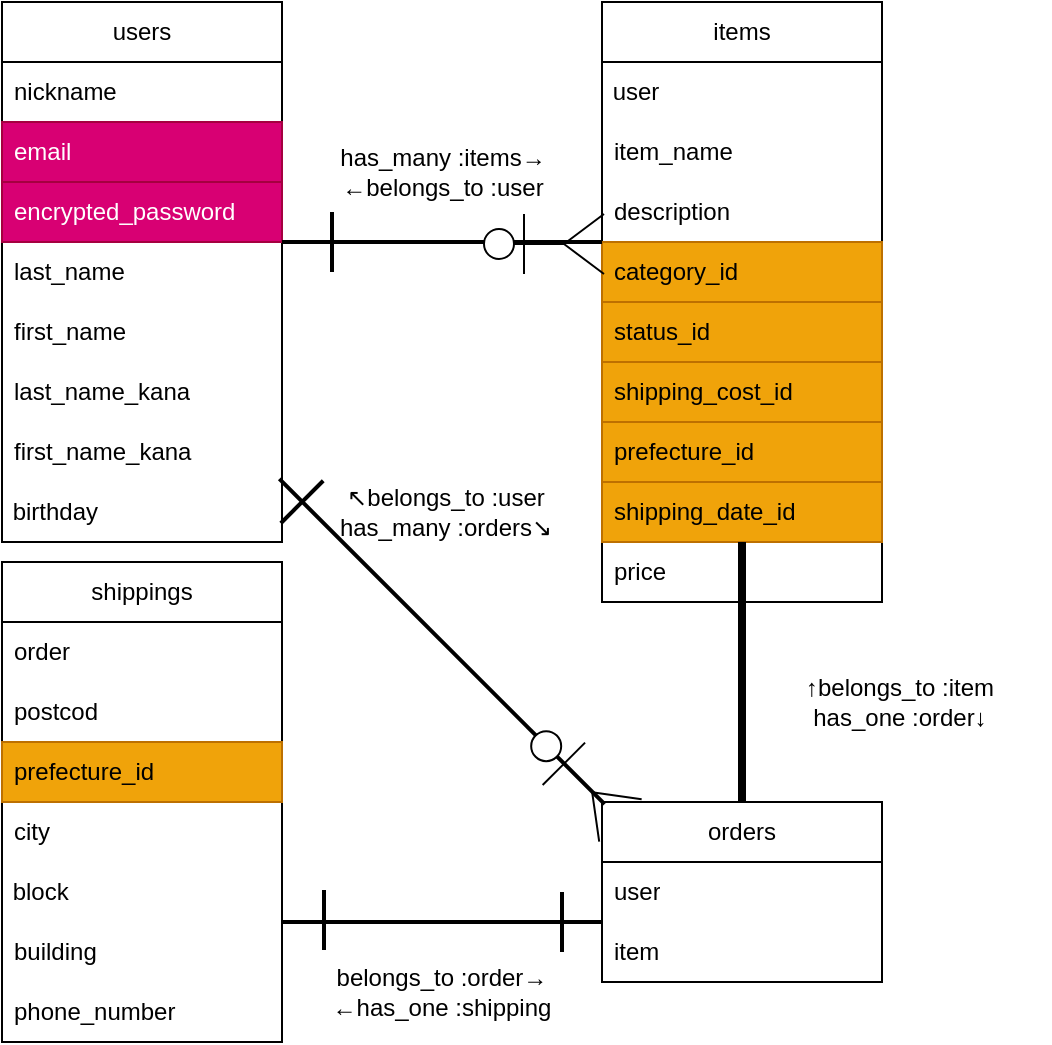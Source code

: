 <mxfile>
    <diagram id="M3qfZOXHSE7khztgLQea" name="ページ1">
        <mxGraphModel dx="811" dy="543" grid="1" gridSize="10" guides="1" tooltips="1" connect="1" arrows="1" fold="1" page="1" pageScale="1" pageWidth="827" pageHeight="1169" math="0" shadow="0">
            <root>
                <mxCell id="0"/>
                <mxCell id="1" parent="0"/>
                <mxCell id="12" value="users" style="swimlane;fontStyle=0;childLayout=stackLayout;horizontal=1;startSize=30;horizontalStack=0;resizeParent=1;resizeParentMax=0;resizeLast=0;collapsible=1;marginBottom=0;whiteSpace=wrap;html=1;" parent="1" vertex="1">
                    <mxGeometry x="40" y="40" width="140" height="270" as="geometry"/>
                </mxCell>
                <mxCell id="13" value="nickname" style="text;strokeColor=none;fillColor=none;align=left;verticalAlign=middle;spacingLeft=4;spacingRight=4;overflow=hidden;points=[[0,0.5],[1,0.5]];portConstraint=eastwest;rotatable=0;whiteSpace=wrap;html=1;" parent="12" vertex="1">
                    <mxGeometry y="30" width="140" height="30" as="geometry"/>
                </mxCell>
                <mxCell id="14" value="email" style="text;strokeColor=#A50040;fillColor=#d80073;align=left;verticalAlign=middle;spacingLeft=4;spacingRight=4;overflow=hidden;points=[[0,0.5],[1,0.5]];portConstraint=eastwest;rotatable=0;whiteSpace=wrap;html=1;fontColor=#ffffff;" parent="12" vertex="1">
                    <mxGeometry y="60" width="140" height="30" as="geometry"/>
                </mxCell>
                <mxCell id="17" value="encrypted_password" style="text;strokeColor=#A50040;fillColor=#d80073;align=left;verticalAlign=middle;spacingLeft=4;spacingRight=4;overflow=hidden;points=[[0,0.5],[1,0.5]];portConstraint=eastwest;rotatable=0;whiteSpace=wrap;html=1;fontColor=#ffffff;" parent="12" vertex="1">
                    <mxGeometry y="90" width="140" height="30" as="geometry"/>
                </mxCell>
                <mxCell id="18" value="last_name" style="text;strokeColor=none;fillColor=none;align=left;verticalAlign=middle;spacingLeft=4;spacingRight=4;overflow=hidden;points=[[0,0.5],[1,0.5]];portConstraint=eastwest;rotatable=0;whiteSpace=wrap;html=1;" parent="12" vertex="1">
                    <mxGeometry y="120" width="140" height="30" as="geometry"/>
                </mxCell>
                <mxCell id="15" value="first_name" style="text;strokeColor=none;fillColor=none;align=left;verticalAlign=middle;spacingLeft=4;spacingRight=4;overflow=hidden;points=[[0,0.5],[1,0.5]];portConstraint=eastwest;rotatable=0;whiteSpace=wrap;html=1;" parent="12" vertex="1">
                    <mxGeometry y="150" width="140" height="30" as="geometry"/>
                </mxCell>
                <mxCell id="23" value="last_name_kana" style="text;strokeColor=none;fillColor=none;align=left;verticalAlign=middle;spacingLeft=4;spacingRight=4;overflow=hidden;points=[[0,0.5],[1,0.5]];portConstraint=eastwest;rotatable=0;whiteSpace=wrap;html=1;" parent="12" vertex="1">
                    <mxGeometry y="180" width="140" height="30" as="geometry"/>
                </mxCell>
                <mxCell id="24" value="first_name_kana" style="text;strokeColor=none;fillColor=none;align=left;verticalAlign=middle;spacingLeft=4;spacingRight=4;overflow=hidden;points=[[0,0.5],[1,0.5]];portConstraint=eastwest;rotatable=0;whiteSpace=wrap;html=1;" parent="12" vertex="1">
                    <mxGeometry y="210" width="140" height="30" as="geometry"/>
                </mxCell>
                <mxCell id="100" value="&amp;nbsp;birthday" style="text;html=1;strokeColor=none;fillColor=none;align=left;verticalAlign=middle;whiteSpace=wrap;rounded=0;" vertex="1" parent="12">
                    <mxGeometry y="240" width="140" height="30" as="geometry"/>
                </mxCell>
                <mxCell id="25" value="shippings" style="swimlane;fontStyle=0;childLayout=stackLayout;horizontal=1;startSize=30;horizontalStack=0;resizeParent=1;resizeParentMax=0;resizeLast=0;collapsible=1;marginBottom=0;whiteSpace=wrap;html=1;" parent="1" vertex="1">
                    <mxGeometry x="40" y="320" width="140" height="240" as="geometry"/>
                </mxCell>
                <mxCell id="31" value="order" style="text;strokeColor=none;fillColor=none;align=left;verticalAlign=middle;spacingLeft=4;spacingRight=4;overflow=hidden;points=[[0,0.5],[1,0.5]];portConstraint=eastwest;rotatable=0;whiteSpace=wrap;html=1;" parent="25" vertex="1">
                    <mxGeometry y="30" width="140" height="30" as="geometry"/>
                </mxCell>
                <mxCell id="32" value="postcod" style="text;strokeColor=none;fillColor=none;align=left;verticalAlign=middle;spacingLeft=4;spacingRight=4;overflow=hidden;points=[[0,0.5],[1,0.5]];portConstraint=eastwest;rotatable=0;whiteSpace=wrap;html=1;" parent="25" vertex="1">
                    <mxGeometry y="60" width="140" height="30" as="geometry"/>
                </mxCell>
                <mxCell id="29" value="prefecture_id" style="text;strokeColor=#BD7000;fillColor=#f0a30a;align=left;verticalAlign=middle;spacingLeft=4;spacingRight=4;overflow=hidden;points=[[0,0.5],[1,0.5]];portConstraint=eastwest;rotatable=0;whiteSpace=wrap;html=1;fontColor=#000000;" parent="25" vertex="1">
                    <mxGeometry y="90" width="140" height="30" as="geometry"/>
                </mxCell>
                <mxCell id="28" value="city" style="text;strokeColor=none;fillColor=none;align=left;verticalAlign=middle;spacingLeft=4;spacingRight=4;overflow=hidden;points=[[0,0.5],[1,0.5]];portConstraint=eastwest;rotatable=0;whiteSpace=wrap;html=1;" parent="25" vertex="1">
                    <mxGeometry y="120" width="140" height="30" as="geometry"/>
                </mxCell>
                <mxCell id="101" value="&amp;nbsp;block&amp;nbsp;" style="text;html=1;strokeColor=none;fillColor=none;align=left;verticalAlign=middle;whiteSpace=wrap;rounded=0;" vertex="1" parent="25">
                    <mxGeometry y="150" width="140" height="30" as="geometry"/>
                </mxCell>
                <mxCell id="33" value="building" style="text;strokeColor=none;fillColor=none;align=left;verticalAlign=middle;spacingLeft=4;spacingRight=4;overflow=hidden;points=[[0,0.5],[1,0.5]];portConstraint=eastwest;rotatable=0;whiteSpace=wrap;html=1;" parent="25" vertex="1">
                    <mxGeometry y="180" width="140" height="30" as="geometry"/>
                </mxCell>
                <mxCell id="34" value="phone_number" style="text;strokeColor=none;fillColor=none;align=left;verticalAlign=middle;spacingLeft=4;spacingRight=4;overflow=hidden;points=[[0,0.5],[1,0.5]];portConstraint=eastwest;rotatable=0;whiteSpace=wrap;html=1;" parent="25" vertex="1">
                    <mxGeometry y="210" width="140" height="30" as="geometry"/>
                </mxCell>
                <mxCell id="36" value="items" style="swimlane;fontStyle=0;childLayout=stackLayout;horizontal=1;startSize=30;horizontalStack=0;resizeParent=1;resizeParentMax=0;resizeLast=0;collapsible=1;marginBottom=0;whiteSpace=wrap;html=1;" parent="1" vertex="1">
                    <mxGeometry x="340" y="40" width="140" height="300" as="geometry"/>
                </mxCell>
                <mxCell id="106" value="&amp;nbsp;user" style="text;html=1;strokeColor=none;fillColor=none;align=left;verticalAlign=middle;whiteSpace=wrap;rounded=0;" vertex="1" parent="36">
                    <mxGeometry y="30" width="140" height="30" as="geometry"/>
                </mxCell>
                <mxCell id="43" value="item_name" style="text;strokeColor=none;fillColor=none;align=left;verticalAlign=middle;spacingLeft=4;spacingRight=4;overflow=hidden;points=[[0,0.5],[1,0.5]];portConstraint=eastwest;rotatable=0;whiteSpace=wrap;html=1;" parent="36" vertex="1">
                    <mxGeometry y="60" width="140" height="30" as="geometry"/>
                </mxCell>
                <mxCell id="41" value="description" style="text;strokeColor=none;fillColor=none;align=left;verticalAlign=middle;spacingLeft=4;spacingRight=4;overflow=hidden;points=[[0,0.5],[1,0.5]];portConstraint=eastwest;rotatable=0;whiteSpace=wrap;html=1;" parent="36" vertex="1">
                    <mxGeometry y="90" width="140" height="30" as="geometry"/>
                </mxCell>
                <mxCell id="42" value="category_id" style="text;strokeColor=#BD7000;fillColor=#f0a30a;align=left;verticalAlign=middle;spacingLeft=4;spacingRight=4;overflow=hidden;points=[[0,0.5],[1,0.5]];portConstraint=eastwest;rotatable=0;whiteSpace=wrap;html=1;fontColor=#000000;" parent="36" vertex="1">
                    <mxGeometry y="120" width="140" height="30" as="geometry"/>
                </mxCell>
                <mxCell id="45" value="status_id" style="text;strokeColor=#BD7000;fillColor=#f0a30a;align=left;verticalAlign=middle;spacingLeft=4;spacingRight=4;overflow=hidden;points=[[0,0.5],[1,0.5]];portConstraint=eastwest;rotatable=0;whiteSpace=wrap;html=1;fontColor=#000000;" parent="36" vertex="1">
                    <mxGeometry y="150" width="140" height="30" as="geometry"/>
                </mxCell>
                <mxCell id="47" value="shipping_cost_id" style="text;strokeColor=#BD7000;fillColor=#f0a30a;align=left;verticalAlign=middle;spacingLeft=4;spacingRight=4;overflow=hidden;points=[[0,0.5],[1,0.5]];portConstraint=eastwest;rotatable=0;whiteSpace=wrap;html=1;fontColor=#000000;" parent="36" vertex="1">
                    <mxGeometry y="180" width="140" height="30" as="geometry"/>
                </mxCell>
                <mxCell id="46" value="prefecture_id" style="text;strokeColor=#BD7000;fillColor=#f0a30a;align=left;verticalAlign=middle;spacingLeft=4;spacingRight=4;overflow=hidden;points=[[0,0.5],[1,0.5]];portConstraint=eastwest;rotatable=0;whiteSpace=wrap;html=1;fontColor=#000000;" parent="36" vertex="1">
                    <mxGeometry y="210" width="140" height="30" as="geometry"/>
                </mxCell>
                <mxCell id="44" value="shipping_date_id" style="text;strokeColor=#BD7000;fillColor=#f0a30a;align=left;verticalAlign=middle;spacingLeft=4;spacingRight=4;overflow=hidden;points=[[0,0.5],[1,0.5]];portConstraint=eastwest;rotatable=0;whiteSpace=wrap;html=1;fontColor=#000000;" parent="36" vertex="1">
                    <mxGeometry y="240" width="140" height="30" as="geometry"/>
                </mxCell>
                <mxCell id="39" value="price" style="text;strokeColor=none;fillColor=none;align=left;verticalAlign=middle;spacingLeft=4;spacingRight=4;overflow=hidden;points=[[0,0.5],[1,0.5]];portConstraint=eastwest;rotatable=0;whiteSpace=wrap;html=1;" parent="36" vertex="1">
                    <mxGeometry y="270" width="140" height="30" as="geometry"/>
                </mxCell>
                <mxCell id="48" value="orders" style="swimlane;fontStyle=0;childLayout=stackLayout;horizontal=1;startSize=30;horizontalStack=0;resizeParent=1;resizeParentMax=0;resizeLast=0;collapsible=1;marginBottom=0;whiteSpace=wrap;html=1;" parent="1" vertex="1">
                    <mxGeometry x="340" y="440" width="140" height="90" as="geometry"/>
                </mxCell>
                <mxCell id="50" value="user" style="text;strokeColor=none;fillColor=none;align=left;verticalAlign=middle;spacingLeft=4;spacingRight=4;overflow=hidden;points=[[0,0.5],[1,0.5]];portConstraint=eastwest;rotatable=0;whiteSpace=wrap;html=1;" parent="48" vertex="1">
                    <mxGeometry y="30" width="140" height="30" as="geometry"/>
                </mxCell>
                <mxCell id="51" value="item" style="text;strokeColor=none;fillColor=none;align=left;verticalAlign=middle;spacingLeft=4;spacingRight=4;overflow=hidden;points=[[0,0.5],[1,0.5]];portConstraint=eastwest;rotatable=0;whiteSpace=wrap;html=1;" parent="48" vertex="1">
                    <mxGeometry y="60" width="140" height="30" as="geometry"/>
                </mxCell>
                <mxCell id="69" value="" style="line;strokeWidth=4;direction=south;html=1;perimeter=backbonePerimeter;points=[];outlineConnect=0;" parent="1" vertex="1">
                    <mxGeometry x="405" y="310" width="10" height="130" as="geometry"/>
                </mxCell>
                <mxCell id="70" value="" style="line;strokeWidth=2;html=1;" parent="1" vertex="1">
                    <mxGeometry x="180" y="495" width="160" height="10" as="geometry"/>
                </mxCell>
                <mxCell id="71" value="" style="line;strokeWidth=2;html=1;" parent="1" vertex="1">
                    <mxGeometry x="180" y="155" width="160" height="10" as="geometry"/>
                </mxCell>
                <mxCell id="72" value="" style="line;strokeWidth=2;html=1;rotation=45;" parent="1" vertex="1">
                    <mxGeometry x="145" y="354.75" width="230" height="10" as="geometry"/>
                </mxCell>
                <mxCell id="84" value="" style="shape=umlActor;verticalLabelPosition=bottom;verticalAlign=top;html=1;outlineConnect=0;rotation=-90;" parent="1" vertex="1">
                    <mxGeometry x="296" y="131" width="30" height="60" as="geometry"/>
                </mxCell>
                <mxCell id="87" value="" style="shape=umlActor;verticalLabelPosition=bottom;verticalAlign=top;html=1;outlineConnect=0;rotation=-45;" parent="1" vertex="1">
                    <mxGeometry x="313" y="398" width="30" height="60" as="geometry"/>
                </mxCell>
                <mxCell id="88" value="" style="line;strokeWidth=2;direction=south;html=1;" parent="1" vertex="1">
                    <mxGeometry x="315" y="485" width="10" height="30" as="geometry"/>
                </mxCell>
                <mxCell id="89" value="" style="line;strokeWidth=2;direction=south;html=1;" parent="1" vertex="1">
                    <mxGeometry x="196" y="484" width="10" height="30" as="geometry"/>
                </mxCell>
                <mxCell id="90" value="" style="line;strokeWidth=2;direction=south;html=1;" parent="1" vertex="1">
                    <mxGeometry x="200" y="145" width="10" height="30" as="geometry"/>
                </mxCell>
                <mxCell id="92" value="" style="line;strokeWidth=2;direction=south;html=1;rotation=45;" parent="1" vertex="1">
                    <mxGeometry x="185" y="275" width="10" height="30" as="geometry"/>
                </mxCell>
                <mxCell id="96" value="has_many :items→&lt;br&gt;←belongs_to :user" style="text;strokeColor=none;align=center;fillColor=none;html=1;verticalAlign=middle;whiteSpace=wrap;rounded=0;" vertex="1" parent="1">
                    <mxGeometry x="182.5" y="110" width="155" height="30" as="geometry"/>
                </mxCell>
                <mxCell id="97" value="↖︎belongs_to :user&lt;br&gt;has_many :orders↘︎" style="text;html=1;strokeColor=none;fillColor=none;align=center;verticalAlign=middle;whiteSpace=wrap;rounded=0;" vertex="1" parent="1">
                    <mxGeometry x="184" y="280" width="156" height="30" as="geometry"/>
                </mxCell>
                <mxCell id="98" value="belongs_to :order→&lt;br&gt;←has_one :shipping" style="text;html=1;strokeColor=none;fillColor=none;align=center;verticalAlign=middle;whiteSpace=wrap;rounded=0;" vertex="1" parent="1">
                    <mxGeometry x="185" y="520" width="150" height="30" as="geometry"/>
                </mxCell>
                <mxCell id="99" value="↑belongs_to :item&lt;br&gt;has_one :order↓" style="text;html=1;strokeColor=none;fillColor=none;align=center;verticalAlign=middle;whiteSpace=wrap;rounded=0;" vertex="1" parent="1">
                    <mxGeometry x="414" y="375" width="150" height="30" as="geometry"/>
                </mxCell>
            </root>
        </mxGraphModel>
    </diagram>
</mxfile>